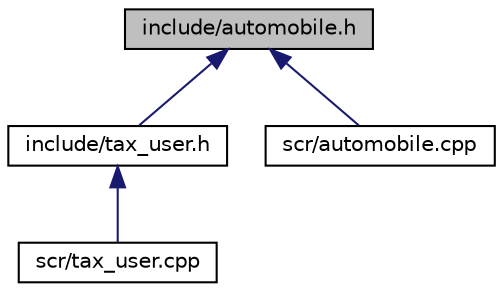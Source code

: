 digraph "include/automobile.h"
{
  edge [fontname="Helvetica",fontsize="10",labelfontname="Helvetica",labelfontsize="10"];
  node [fontname="Helvetica",fontsize="10",shape=record];
  Node1 [label="include/automobile.h",height=0.2,width=0.4,color="black", fillcolor="grey75", style="filled", fontcolor="black"];
  Node1 -> Node2 [dir="back",color="midnightblue",fontsize="10",style="solid",fontname="Helvetica"];
  Node2 [label="include/tax_user.h",height=0.2,width=0.4,color="black", fillcolor="white", style="filled",URL="$tax__user_8h.html"];
  Node2 -> Node3 [dir="back",color="midnightblue",fontsize="10",style="solid",fontname="Helvetica"];
  Node3 [label="scr/tax_user.cpp",height=0.2,width=0.4,color="black", fillcolor="white", style="filled",URL="$tax__user_8cpp.html",tooltip="Definiciones para el TDA Ctax_user. "];
  Node1 -> Node4 [dir="back",color="midnightblue",fontsize="10",style="solid",fontname="Helvetica"];
  Node4 [label="scr/automobile.cpp",height=0.2,width=0.4,color="black", fillcolor="white", style="filled",URL="$automobile_8cpp.html",tooltip="Definiciones para el TDA Cautomobile. "];
}

